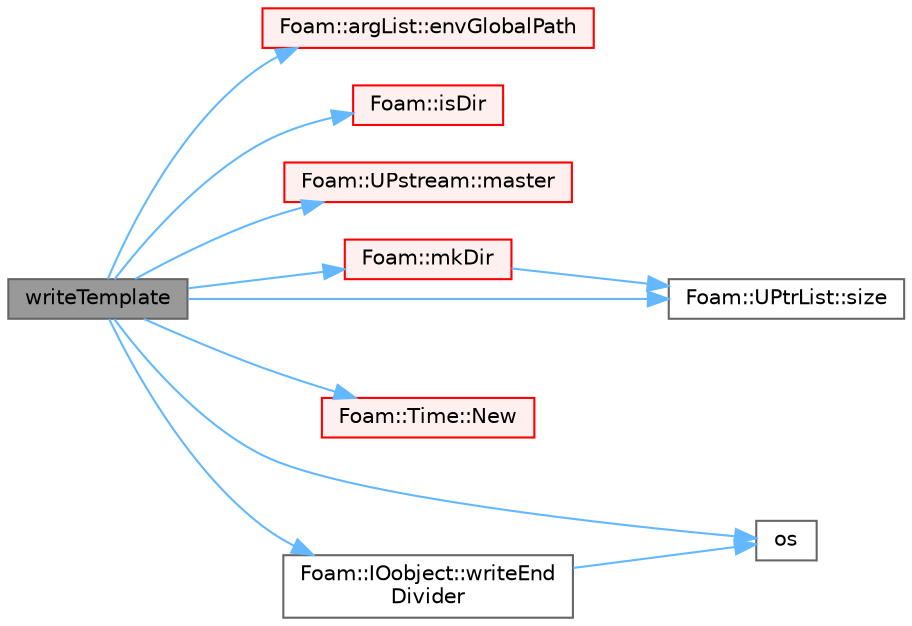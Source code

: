 digraph "writeTemplate"
{
 // LATEX_PDF_SIZE
  bgcolor="transparent";
  edge [fontname=Helvetica,fontsize=10,labelfontname=Helvetica,labelfontsize=10];
  node [fontname=Helvetica,fontsize=10,shape=box,height=0.2,width=0.4];
  rankdir="LR";
  Node1 [id="Node000001",label="writeTemplate",height=0.2,width=0.4,color="gray40", fillcolor="grey60", style="filled", fontcolor="black",tooltip=" "];
  Node1 -> Node2 [id="edge1_Node000001_Node000002",color="steelblue1",style="solid",tooltip=" "];
  Node2 [id="Node000002",label="Foam::argList::envGlobalPath",height=0.2,width=0.4,color="red", fillcolor="#FFF0F0", style="filled",URL="$classFoam_1_1argList.html#a420bbc7af431d7760a39ddc479f23b89",tooltip=" "];
  Node1 -> Node7 [id="edge2_Node000001_Node000007",color="steelblue1",style="solid",tooltip=" "];
  Node7 [id="Node000007",label="Foam::isDir",height=0.2,width=0.4,color="red", fillcolor="#FFF0F0", style="filled",URL="$namespaceFoam.html#aeb53e94fd0882811464b5e04683bfb5b",tooltip=" "];
  Node1 -> Node14 [id="edge3_Node000001_Node000014",color="steelblue1",style="solid",tooltip=" "];
  Node14 [id="Node000014",label="Foam::UPstream::master",height=0.2,width=0.4,color="red", fillcolor="#FFF0F0", style="filled",URL="$classFoam_1_1UPstream.html#a60159c36fcc2e247e0cb24b89914f1e4",tooltip=" "];
  Node1 -> Node16 [id="edge4_Node000001_Node000016",color="steelblue1",style="solid",tooltip=" "];
  Node16 [id="Node000016",label="Foam::mkDir",height=0.2,width=0.4,color="red", fillcolor="#FFF0F0", style="filled",URL="$namespaceFoam.html#a29d00c4f6f15a72ca273332f74137075",tooltip=" "];
  Node16 -> Node20 [id="edge5_Node000016_Node000020",color="steelblue1",style="solid",tooltip=" "];
  Node20 [id="Node000020",label="Foam::UPtrList::size",height=0.2,width=0.4,color="grey40", fillcolor="white", style="filled",URL="$classFoam_1_1UPtrList.html#a95603446b248fe1ecf5dc59bcc2eaff0",tooltip=" "];
  Node1 -> Node21 [id="edge6_Node000001_Node000021",color="steelblue1",style="solid",tooltip=" "];
  Node21 [id="Node000021",label="Foam::Time::New",height=0.2,width=0.4,color="red", fillcolor="#FFF0F0", style="filled",URL="$classFoam_1_1Time.html#a1e80b2b83ab838dd4c652aff27e2bf52",tooltip=" "];
  Node1 -> Node11 [id="edge7_Node000001_Node000011",color="steelblue1",style="solid",tooltip=" "];
  Node11 [id="Node000011",label="os",height=0.2,width=0.4,color="grey40", fillcolor="white", style="filled",URL="$faMeshWriteEdgesOBJ_8H.html#abea05d50bd7259b44f2002c0382ba13e",tooltip=" "];
  Node1 -> Node20 [id="edge8_Node000001_Node000020",color="steelblue1",style="solid",tooltip=" "];
  Node1 -> Node23 [id="edge9_Node000001_Node000023",color="steelblue1",style="solid",tooltip=" "];
  Node23 [id="Node000023",label="Foam::IOobject::writeEnd\lDivider",height=0.2,width=0.4,color="grey40", fillcolor="white", style="filled",URL="$classFoam_1_1IOobject.html#a4c9ae7a2dc8e5c75371e0c1dec703781",tooltip=" "];
  Node23 -> Node11 [id="edge10_Node000023_Node000011",color="steelblue1",style="solid",tooltip=" "];
}
